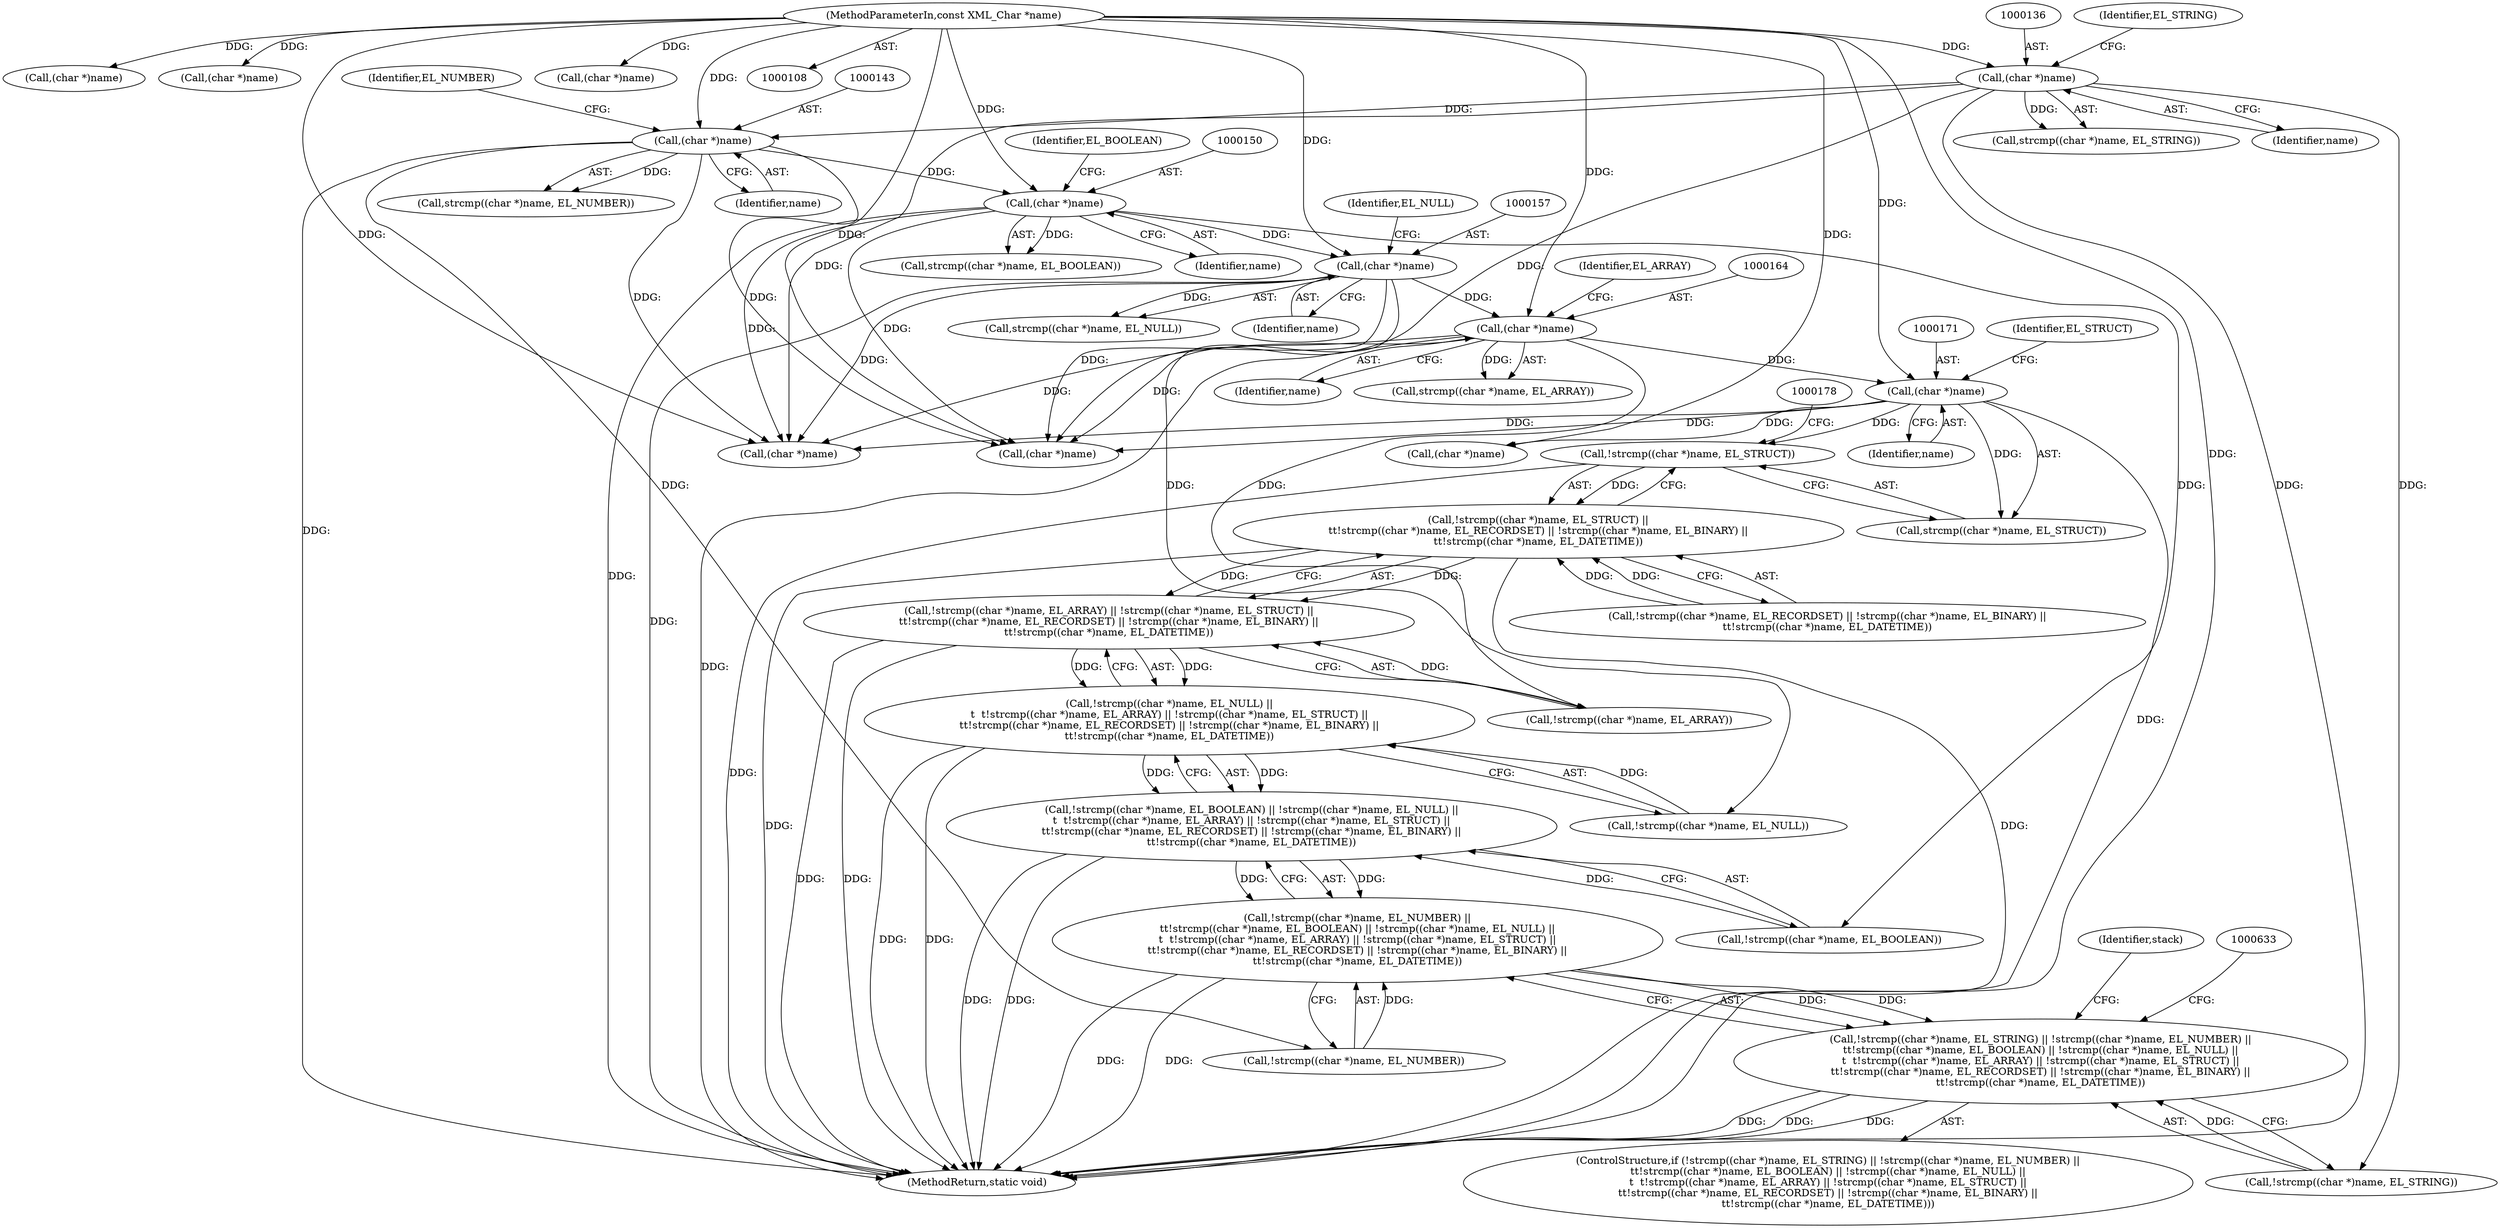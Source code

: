 digraph "0_php-src_8d2539fa0faf3f63e1d1e7635347c5b9e777d47b@API" {
"1000168" [label="(Call,!strcmp((char *)name, EL_STRUCT))"];
"1000170" [label="(Call,(char *)name)"];
"1000163" [label="(Call,(char *)name)"];
"1000156" [label="(Call,(char *)name)"];
"1000149" [label="(Call,(char *)name)"];
"1000142" [label="(Call,(char *)name)"];
"1000135" [label="(Call,(char *)name)"];
"1000110" [label="(MethodParameterIn,const XML_Char *name)"];
"1000167" [label="(Call,!strcmp((char *)name, EL_STRUCT) ||\n\t\t!strcmp((char *)name, EL_RECORDSET) || !strcmp((char *)name, EL_BINARY) ||\n\t\t!strcmp((char *)name, EL_DATETIME))"];
"1000160" [label="(Call,!strcmp((char *)name, EL_ARRAY) || !strcmp((char *)name, EL_STRUCT) ||\n\t\t!strcmp((char *)name, EL_RECORDSET) || !strcmp((char *)name, EL_BINARY) ||\n\t\t!strcmp((char *)name, EL_DATETIME))"];
"1000153" [label="(Call,!strcmp((char *)name, EL_NULL) ||\n\t  \t!strcmp((char *)name, EL_ARRAY) || !strcmp((char *)name, EL_STRUCT) ||\n\t\t!strcmp((char *)name, EL_RECORDSET) || !strcmp((char *)name, EL_BINARY) ||\n\t\t!strcmp((char *)name, EL_DATETIME))"];
"1000146" [label="(Call,!strcmp((char *)name, EL_BOOLEAN) || !strcmp((char *)name, EL_NULL) ||\n\t  \t!strcmp((char *)name, EL_ARRAY) || !strcmp((char *)name, EL_STRUCT) ||\n\t\t!strcmp((char *)name, EL_RECORDSET) || !strcmp((char *)name, EL_BINARY) ||\n\t\t!strcmp((char *)name, EL_DATETIME))"];
"1000139" [label="(Call,!strcmp((char *)name, EL_NUMBER) ||\n\t\t!strcmp((char *)name, EL_BOOLEAN) || !strcmp((char *)name, EL_NULL) ||\n\t  \t!strcmp((char *)name, EL_ARRAY) || !strcmp((char *)name, EL_STRUCT) ||\n\t\t!strcmp((char *)name, EL_RECORDSET) || !strcmp((char *)name, EL_BINARY) ||\n\t\t!strcmp((char *)name, EL_DATETIME))"];
"1000132" [label="(Call,!strcmp((char *)name, EL_STRING) || !strcmp((char *)name, EL_NUMBER) ||\n\t\t!strcmp((char *)name, EL_BOOLEAN) || !strcmp((char *)name, EL_NULL) ||\n\t  \t!strcmp((char *)name, EL_ARRAY) || !strcmp((char *)name, EL_STRUCT) ||\n\t\t!strcmp((char *)name, EL_RECORDSET) || !strcmp((char *)name, EL_BINARY) ||\n\t\t!strcmp((char *)name, EL_DATETIME))"];
"1000154" [label="(Call,!strcmp((char *)name, EL_NULL))"];
"1000141" [label="(Call,strcmp((char *)name, EL_NUMBER))"];
"1000162" [label="(Call,strcmp((char *)name, EL_ARRAY))"];
"1000142" [label="(Call,(char *)name)"];
"1000138" [label="(Identifier,EL_STRING)"];
"1000140" [label="(Call,!strcmp((char *)name, EL_NUMBER))"];
"1000110" [label="(MethodParameterIn,const XML_Char *name)"];
"1000153" [label="(Call,!strcmp((char *)name, EL_NULL) ||\n\t  \t!strcmp((char *)name, EL_ARRAY) || !strcmp((char *)name, EL_STRUCT) ||\n\t\t!strcmp((char *)name, EL_RECORDSET) || !strcmp((char *)name, EL_BINARY) ||\n\t\t!strcmp((char *)name, EL_DATETIME))"];
"1000168" [label="(Call,!strcmp((char *)name, EL_STRUCT))"];
"1000156" [label="(Call,(char *)name)"];
"1000163" [label="(Call,(char *)name)"];
"1000173" [label="(Identifier,EL_STRUCT)"];
"1000155" [label="(Call,strcmp((char *)name, EL_NULL))"];
"1000170" [label="(Call,(char *)name)"];
"1000161" [label="(Call,!strcmp((char *)name, EL_ARRAY))"];
"1000135" [label="(Call,(char *)name)"];
"1000177" [label="(Call,(char *)name)"];
"1000151" [label="(Identifier,name)"];
"1000671" [label="(MethodReturn,static void)"];
"1000233" [label="(Call,(char *)name)"];
"1000147" [label="(Call,!strcmp((char *)name, EL_BOOLEAN))"];
"1000160" [label="(Call,!strcmp((char *)name, EL_ARRAY) || !strcmp((char *)name, EL_STRUCT) ||\n\t\t!strcmp((char *)name, EL_RECORDSET) || !strcmp((char *)name, EL_BINARY) ||\n\t\t!strcmp((char *)name, EL_DATETIME))"];
"1000169" [label="(Call,strcmp((char *)name, EL_STRUCT))"];
"1000174" [label="(Call,!strcmp((char *)name, EL_RECORDSET) || !strcmp((char *)name, EL_BINARY) ||\n\t\t!strcmp((char *)name, EL_DATETIME))"];
"1000632" [label="(Call,(char *)name)"];
"1000165" [label="(Identifier,name)"];
"1000131" [label="(ControlStructure,if (!strcmp((char *)name, EL_STRING) || !strcmp((char *)name, EL_NUMBER) ||\n\t\t!strcmp((char *)name, EL_BOOLEAN) || !strcmp((char *)name, EL_NULL) ||\n\t  \t!strcmp((char *)name, EL_ARRAY) || !strcmp((char *)name, EL_STRUCT) ||\n\t\t!strcmp((char *)name, EL_RECORDSET) || !strcmp((char *)name, EL_BINARY) ||\n\t\t!strcmp((char *)name, EL_DATETIME)))"];
"1000133" [label="(Call,!strcmp((char *)name, EL_STRING))"];
"1000134" [label="(Call,strcmp((char *)name, EL_STRING))"];
"1000149" [label="(Call,(char *)name)"];
"1000145" [label="(Identifier,EL_NUMBER)"];
"1000184" [label="(Call,(char *)name)"];
"1000152" [label="(Identifier,EL_BOOLEAN)"];
"1000196" [label="(Identifier,stack)"];
"1000132" [label="(Call,!strcmp((char *)name, EL_STRING) || !strcmp((char *)name, EL_NUMBER) ||\n\t\t!strcmp((char *)name, EL_BOOLEAN) || !strcmp((char *)name, EL_NULL) ||\n\t  \t!strcmp((char *)name, EL_ARRAY) || !strcmp((char *)name, EL_STRUCT) ||\n\t\t!strcmp((char *)name, EL_RECORDSET) || !strcmp((char *)name, EL_BINARY) ||\n\t\t!strcmp((char *)name, EL_DATETIME))"];
"1000158" [label="(Identifier,name)"];
"1000139" [label="(Call,!strcmp((char *)name, EL_NUMBER) ||\n\t\t!strcmp((char *)name, EL_BOOLEAN) || !strcmp((char *)name, EL_NULL) ||\n\t  \t!strcmp((char *)name, EL_ARRAY) || !strcmp((char *)name, EL_STRUCT) ||\n\t\t!strcmp((char *)name, EL_RECORDSET) || !strcmp((char *)name, EL_BINARY) ||\n\t\t!strcmp((char *)name, EL_DATETIME))"];
"1000167" [label="(Call,!strcmp((char *)name, EL_STRUCT) ||\n\t\t!strcmp((char *)name, EL_RECORDSET) || !strcmp((char *)name, EL_BINARY) ||\n\t\t!strcmp((char *)name, EL_DATETIME))"];
"1000137" [label="(Identifier,name)"];
"1000653" [label="(Call,(char *)name)"];
"1000148" [label="(Call,strcmp((char *)name, EL_BOOLEAN))"];
"1000146" [label="(Call,!strcmp((char *)name, EL_BOOLEAN) || !strcmp((char *)name, EL_NULL) ||\n\t  \t!strcmp((char *)name, EL_ARRAY) || !strcmp((char *)name, EL_STRUCT) ||\n\t\t!strcmp((char *)name, EL_RECORDSET) || !strcmp((char *)name, EL_BINARY) ||\n\t\t!strcmp((char *)name, EL_DATETIME))"];
"1000166" [label="(Identifier,EL_ARRAY)"];
"1000159" [label="(Identifier,EL_NULL)"];
"1000190" [label="(Call,(char *)name)"];
"1000172" [label="(Identifier,name)"];
"1000144" [label="(Identifier,name)"];
"1000168" -> "1000167"  [label="AST: "];
"1000168" -> "1000169"  [label="CFG: "];
"1000169" -> "1000168"  [label="AST: "];
"1000178" -> "1000168"  [label="CFG: "];
"1000167" -> "1000168"  [label="CFG: "];
"1000168" -> "1000671"  [label="DDG: "];
"1000168" -> "1000167"  [label="DDG: "];
"1000170" -> "1000168"  [label="DDG: "];
"1000170" -> "1000169"  [label="AST: "];
"1000170" -> "1000172"  [label="CFG: "];
"1000171" -> "1000170"  [label="AST: "];
"1000172" -> "1000170"  [label="AST: "];
"1000173" -> "1000170"  [label="CFG: "];
"1000170" -> "1000671"  [label="DDG: "];
"1000170" -> "1000169"  [label="DDG: "];
"1000163" -> "1000170"  [label="DDG: "];
"1000110" -> "1000170"  [label="DDG: "];
"1000170" -> "1000177"  [label="DDG: "];
"1000170" -> "1000233"  [label="DDG: "];
"1000170" -> "1000632"  [label="DDG: "];
"1000163" -> "1000162"  [label="AST: "];
"1000163" -> "1000165"  [label="CFG: "];
"1000164" -> "1000163"  [label="AST: "];
"1000165" -> "1000163"  [label="AST: "];
"1000166" -> "1000163"  [label="CFG: "];
"1000163" -> "1000671"  [label="DDG: "];
"1000163" -> "1000161"  [label="DDG: "];
"1000163" -> "1000162"  [label="DDG: "];
"1000156" -> "1000163"  [label="DDG: "];
"1000110" -> "1000163"  [label="DDG: "];
"1000163" -> "1000233"  [label="DDG: "];
"1000163" -> "1000632"  [label="DDG: "];
"1000156" -> "1000155"  [label="AST: "];
"1000156" -> "1000158"  [label="CFG: "];
"1000157" -> "1000156"  [label="AST: "];
"1000158" -> "1000156"  [label="AST: "];
"1000159" -> "1000156"  [label="CFG: "];
"1000156" -> "1000671"  [label="DDG: "];
"1000156" -> "1000154"  [label="DDG: "];
"1000156" -> "1000155"  [label="DDG: "];
"1000149" -> "1000156"  [label="DDG: "];
"1000110" -> "1000156"  [label="DDG: "];
"1000156" -> "1000233"  [label="DDG: "];
"1000156" -> "1000632"  [label="DDG: "];
"1000149" -> "1000148"  [label="AST: "];
"1000149" -> "1000151"  [label="CFG: "];
"1000150" -> "1000149"  [label="AST: "];
"1000151" -> "1000149"  [label="AST: "];
"1000152" -> "1000149"  [label="CFG: "];
"1000149" -> "1000671"  [label="DDG: "];
"1000149" -> "1000147"  [label="DDG: "];
"1000149" -> "1000148"  [label="DDG: "];
"1000142" -> "1000149"  [label="DDG: "];
"1000110" -> "1000149"  [label="DDG: "];
"1000149" -> "1000233"  [label="DDG: "];
"1000149" -> "1000632"  [label="DDG: "];
"1000142" -> "1000141"  [label="AST: "];
"1000142" -> "1000144"  [label="CFG: "];
"1000143" -> "1000142"  [label="AST: "];
"1000144" -> "1000142"  [label="AST: "];
"1000145" -> "1000142"  [label="CFG: "];
"1000142" -> "1000671"  [label="DDG: "];
"1000142" -> "1000140"  [label="DDG: "];
"1000142" -> "1000141"  [label="DDG: "];
"1000135" -> "1000142"  [label="DDG: "];
"1000110" -> "1000142"  [label="DDG: "];
"1000142" -> "1000233"  [label="DDG: "];
"1000142" -> "1000632"  [label="DDG: "];
"1000135" -> "1000134"  [label="AST: "];
"1000135" -> "1000137"  [label="CFG: "];
"1000136" -> "1000135"  [label="AST: "];
"1000137" -> "1000135"  [label="AST: "];
"1000138" -> "1000135"  [label="CFG: "];
"1000135" -> "1000671"  [label="DDG: "];
"1000135" -> "1000133"  [label="DDG: "];
"1000135" -> "1000134"  [label="DDG: "];
"1000110" -> "1000135"  [label="DDG: "];
"1000135" -> "1000233"  [label="DDG: "];
"1000135" -> "1000632"  [label="DDG: "];
"1000110" -> "1000108"  [label="AST: "];
"1000110" -> "1000671"  [label="DDG: "];
"1000110" -> "1000177"  [label="DDG: "];
"1000110" -> "1000184"  [label="DDG: "];
"1000110" -> "1000190"  [label="DDG: "];
"1000110" -> "1000233"  [label="DDG: "];
"1000110" -> "1000632"  [label="DDG: "];
"1000110" -> "1000653"  [label="DDG: "];
"1000167" -> "1000160"  [label="AST: "];
"1000167" -> "1000174"  [label="CFG: "];
"1000174" -> "1000167"  [label="AST: "];
"1000160" -> "1000167"  [label="CFG: "];
"1000167" -> "1000671"  [label="DDG: "];
"1000167" -> "1000671"  [label="DDG: "];
"1000167" -> "1000160"  [label="DDG: "];
"1000167" -> "1000160"  [label="DDG: "];
"1000174" -> "1000167"  [label="DDG: "];
"1000174" -> "1000167"  [label="DDG: "];
"1000160" -> "1000153"  [label="AST: "];
"1000160" -> "1000161"  [label="CFG: "];
"1000161" -> "1000160"  [label="AST: "];
"1000153" -> "1000160"  [label="CFG: "];
"1000160" -> "1000671"  [label="DDG: "];
"1000160" -> "1000671"  [label="DDG: "];
"1000160" -> "1000153"  [label="DDG: "];
"1000160" -> "1000153"  [label="DDG: "];
"1000161" -> "1000160"  [label="DDG: "];
"1000153" -> "1000146"  [label="AST: "];
"1000153" -> "1000154"  [label="CFG: "];
"1000154" -> "1000153"  [label="AST: "];
"1000146" -> "1000153"  [label="CFG: "];
"1000153" -> "1000671"  [label="DDG: "];
"1000153" -> "1000671"  [label="DDG: "];
"1000153" -> "1000146"  [label="DDG: "];
"1000153" -> "1000146"  [label="DDG: "];
"1000154" -> "1000153"  [label="DDG: "];
"1000146" -> "1000139"  [label="AST: "];
"1000146" -> "1000147"  [label="CFG: "];
"1000147" -> "1000146"  [label="AST: "];
"1000139" -> "1000146"  [label="CFG: "];
"1000146" -> "1000671"  [label="DDG: "];
"1000146" -> "1000671"  [label="DDG: "];
"1000146" -> "1000139"  [label="DDG: "];
"1000146" -> "1000139"  [label="DDG: "];
"1000147" -> "1000146"  [label="DDG: "];
"1000139" -> "1000132"  [label="AST: "];
"1000139" -> "1000140"  [label="CFG: "];
"1000140" -> "1000139"  [label="AST: "];
"1000132" -> "1000139"  [label="CFG: "];
"1000139" -> "1000671"  [label="DDG: "];
"1000139" -> "1000671"  [label="DDG: "];
"1000139" -> "1000132"  [label="DDG: "];
"1000139" -> "1000132"  [label="DDG: "];
"1000140" -> "1000139"  [label="DDG: "];
"1000132" -> "1000131"  [label="AST: "];
"1000132" -> "1000133"  [label="CFG: "];
"1000133" -> "1000132"  [label="AST: "];
"1000196" -> "1000132"  [label="CFG: "];
"1000633" -> "1000132"  [label="CFG: "];
"1000132" -> "1000671"  [label="DDG: "];
"1000132" -> "1000671"  [label="DDG: "];
"1000132" -> "1000671"  [label="DDG: "];
"1000133" -> "1000132"  [label="DDG: "];
}

